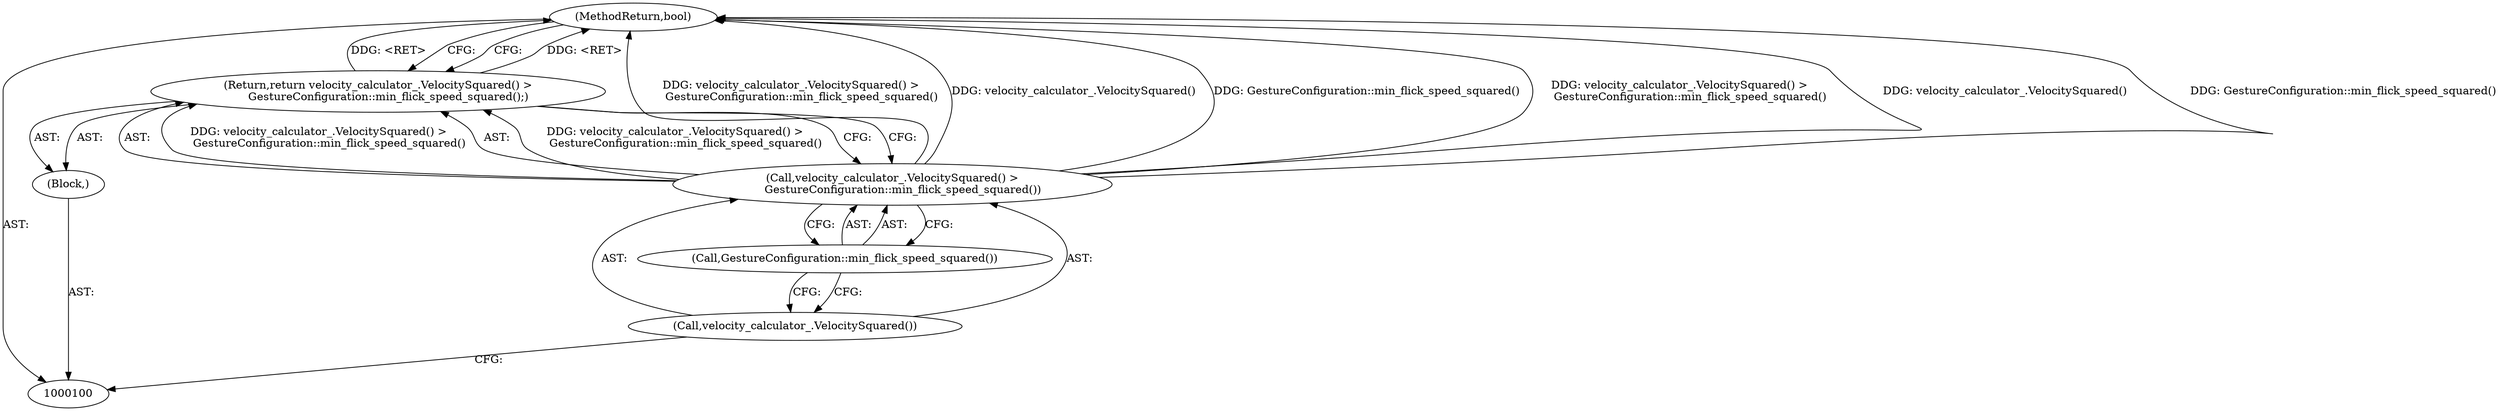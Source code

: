 digraph "0_Chrome_b8573aa643b03a59f4e2c99c72d3511a11cfb0b6_3" {
"1000106" [label="(MethodReturn,bool)"];
"1000101" [label="(Block,)"];
"1000102" [label="(Return,return velocity_calculator_.VelocitySquared() >\n      GestureConfiguration::min_flick_speed_squared();)"];
"1000103" [label="(Call,velocity_calculator_.VelocitySquared() >\n      GestureConfiguration::min_flick_speed_squared())"];
"1000104" [label="(Call,velocity_calculator_.VelocitySquared())"];
"1000105" [label="(Call,GestureConfiguration::min_flick_speed_squared())"];
"1000106" -> "1000100"  [label="AST: "];
"1000106" -> "1000102"  [label="CFG: "];
"1000103" -> "1000106"  [label="DDG: velocity_calculator_.VelocitySquared() >\n      GestureConfiguration::min_flick_speed_squared()"];
"1000103" -> "1000106"  [label="DDG: velocity_calculator_.VelocitySquared()"];
"1000103" -> "1000106"  [label="DDG: GestureConfiguration::min_flick_speed_squared()"];
"1000102" -> "1000106"  [label="DDG: <RET>"];
"1000101" -> "1000100"  [label="AST: "];
"1000102" -> "1000101"  [label="AST: "];
"1000102" -> "1000101"  [label="AST: "];
"1000102" -> "1000103"  [label="CFG: "];
"1000103" -> "1000102"  [label="AST: "];
"1000106" -> "1000102"  [label="CFG: "];
"1000102" -> "1000106"  [label="DDG: <RET>"];
"1000103" -> "1000102"  [label="DDG: velocity_calculator_.VelocitySquared() >\n      GestureConfiguration::min_flick_speed_squared()"];
"1000103" -> "1000102"  [label="AST: "];
"1000103" -> "1000105"  [label="CFG: "];
"1000104" -> "1000103"  [label="AST: "];
"1000105" -> "1000103"  [label="AST: "];
"1000102" -> "1000103"  [label="CFG: "];
"1000103" -> "1000106"  [label="DDG: velocity_calculator_.VelocitySquared() >\n      GestureConfiguration::min_flick_speed_squared()"];
"1000103" -> "1000106"  [label="DDG: velocity_calculator_.VelocitySquared()"];
"1000103" -> "1000106"  [label="DDG: GestureConfiguration::min_flick_speed_squared()"];
"1000103" -> "1000102"  [label="DDG: velocity_calculator_.VelocitySquared() >\n      GestureConfiguration::min_flick_speed_squared()"];
"1000104" -> "1000103"  [label="AST: "];
"1000104" -> "1000100"  [label="CFG: "];
"1000105" -> "1000104"  [label="CFG: "];
"1000105" -> "1000103"  [label="AST: "];
"1000105" -> "1000104"  [label="CFG: "];
"1000103" -> "1000105"  [label="CFG: "];
}
